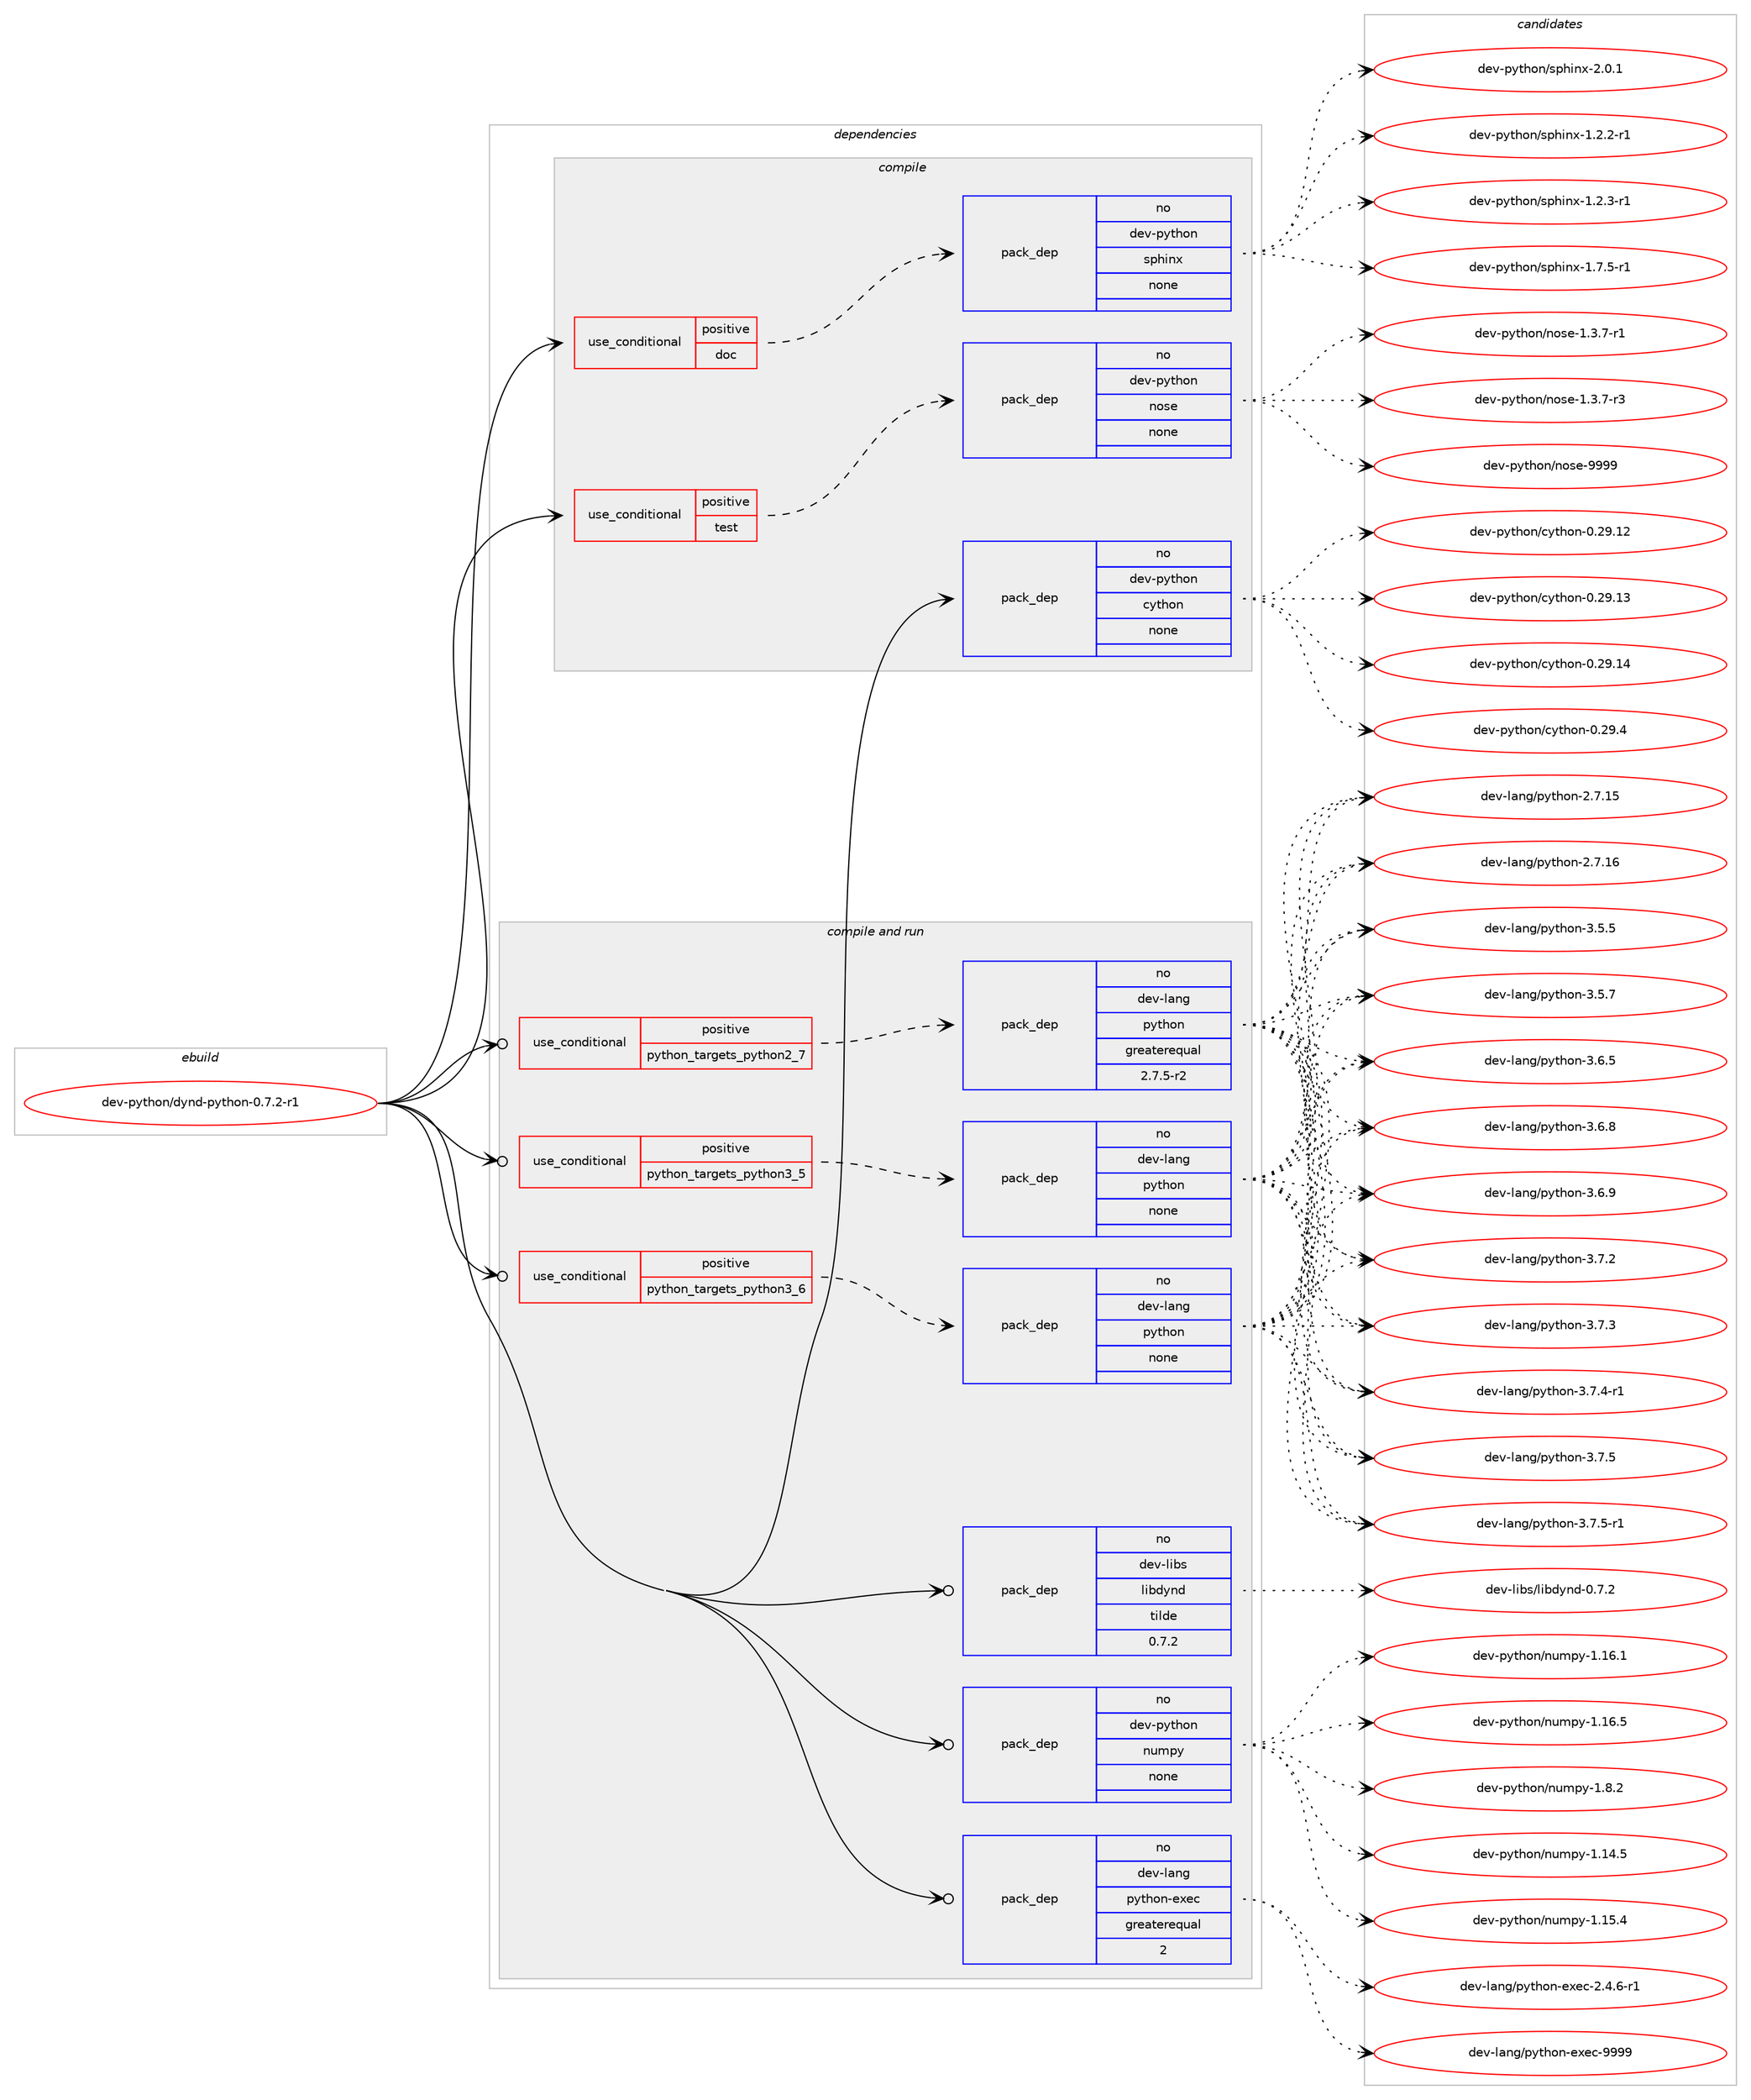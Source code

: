 digraph prolog {

# *************
# Graph options
# *************

newrank=true;
concentrate=true;
compound=true;
graph [rankdir=LR,fontname=Helvetica,fontsize=10,ranksep=1.5];#, ranksep=2.5, nodesep=0.2];
edge  [arrowhead=vee];
node  [fontname=Helvetica,fontsize=10];

# **********
# The ebuild
# **********

subgraph cluster_leftcol {
color=gray;
rank=same;
label=<<i>ebuild</i>>;
id [label="dev-python/dynd-python-0.7.2-r1", color=red, width=4, href="../dev-python/dynd-python-0.7.2-r1.svg"];
}

# ****************
# The dependencies
# ****************

subgraph cluster_midcol {
color=gray;
label=<<i>dependencies</i>>;
subgraph cluster_compile {
fillcolor="#eeeeee";
style=filled;
label=<<i>compile</i>>;
subgraph cond138889 {
dependency603015 [label=<<TABLE BORDER="0" CELLBORDER="1" CELLSPACING="0" CELLPADDING="4"><TR><TD ROWSPAN="3" CELLPADDING="10">use_conditional</TD></TR><TR><TD>positive</TD></TR><TR><TD>doc</TD></TR></TABLE>>, shape=none, color=red];
subgraph pack452331 {
dependency603016 [label=<<TABLE BORDER="0" CELLBORDER="1" CELLSPACING="0" CELLPADDING="4" WIDTH="220"><TR><TD ROWSPAN="6" CELLPADDING="30">pack_dep</TD></TR><TR><TD WIDTH="110">no</TD></TR><TR><TD>dev-python</TD></TR><TR><TD>sphinx</TD></TR><TR><TD>none</TD></TR><TR><TD></TD></TR></TABLE>>, shape=none, color=blue];
}
dependency603015:e -> dependency603016:w [weight=20,style="dashed",arrowhead="vee"];
}
id:e -> dependency603015:w [weight=20,style="solid",arrowhead="vee"];
subgraph cond138890 {
dependency603017 [label=<<TABLE BORDER="0" CELLBORDER="1" CELLSPACING="0" CELLPADDING="4"><TR><TD ROWSPAN="3" CELLPADDING="10">use_conditional</TD></TR><TR><TD>positive</TD></TR><TR><TD>test</TD></TR></TABLE>>, shape=none, color=red];
subgraph pack452332 {
dependency603018 [label=<<TABLE BORDER="0" CELLBORDER="1" CELLSPACING="0" CELLPADDING="4" WIDTH="220"><TR><TD ROWSPAN="6" CELLPADDING="30">pack_dep</TD></TR><TR><TD WIDTH="110">no</TD></TR><TR><TD>dev-python</TD></TR><TR><TD>nose</TD></TR><TR><TD>none</TD></TR><TR><TD></TD></TR></TABLE>>, shape=none, color=blue];
}
dependency603017:e -> dependency603018:w [weight=20,style="dashed",arrowhead="vee"];
}
id:e -> dependency603017:w [weight=20,style="solid",arrowhead="vee"];
subgraph pack452333 {
dependency603019 [label=<<TABLE BORDER="0" CELLBORDER="1" CELLSPACING="0" CELLPADDING="4" WIDTH="220"><TR><TD ROWSPAN="6" CELLPADDING="30">pack_dep</TD></TR><TR><TD WIDTH="110">no</TD></TR><TR><TD>dev-python</TD></TR><TR><TD>cython</TD></TR><TR><TD>none</TD></TR><TR><TD></TD></TR></TABLE>>, shape=none, color=blue];
}
id:e -> dependency603019:w [weight=20,style="solid",arrowhead="vee"];
}
subgraph cluster_compileandrun {
fillcolor="#eeeeee";
style=filled;
label=<<i>compile and run</i>>;
subgraph cond138891 {
dependency603020 [label=<<TABLE BORDER="0" CELLBORDER="1" CELLSPACING="0" CELLPADDING="4"><TR><TD ROWSPAN="3" CELLPADDING="10">use_conditional</TD></TR><TR><TD>positive</TD></TR><TR><TD>python_targets_python2_7</TD></TR></TABLE>>, shape=none, color=red];
subgraph pack452334 {
dependency603021 [label=<<TABLE BORDER="0" CELLBORDER="1" CELLSPACING="0" CELLPADDING="4" WIDTH="220"><TR><TD ROWSPAN="6" CELLPADDING="30">pack_dep</TD></TR><TR><TD WIDTH="110">no</TD></TR><TR><TD>dev-lang</TD></TR><TR><TD>python</TD></TR><TR><TD>greaterequal</TD></TR><TR><TD>2.7.5-r2</TD></TR></TABLE>>, shape=none, color=blue];
}
dependency603020:e -> dependency603021:w [weight=20,style="dashed",arrowhead="vee"];
}
id:e -> dependency603020:w [weight=20,style="solid",arrowhead="odotvee"];
subgraph cond138892 {
dependency603022 [label=<<TABLE BORDER="0" CELLBORDER="1" CELLSPACING="0" CELLPADDING="4"><TR><TD ROWSPAN="3" CELLPADDING="10">use_conditional</TD></TR><TR><TD>positive</TD></TR><TR><TD>python_targets_python3_5</TD></TR></TABLE>>, shape=none, color=red];
subgraph pack452335 {
dependency603023 [label=<<TABLE BORDER="0" CELLBORDER="1" CELLSPACING="0" CELLPADDING="4" WIDTH="220"><TR><TD ROWSPAN="6" CELLPADDING="30">pack_dep</TD></TR><TR><TD WIDTH="110">no</TD></TR><TR><TD>dev-lang</TD></TR><TR><TD>python</TD></TR><TR><TD>none</TD></TR><TR><TD></TD></TR></TABLE>>, shape=none, color=blue];
}
dependency603022:e -> dependency603023:w [weight=20,style="dashed",arrowhead="vee"];
}
id:e -> dependency603022:w [weight=20,style="solid",arrowhead="odotvee"];
subgraph cond138893 {
dependency603024 [label=<<TABLE BORDER="0" CELLBORDER="1" CELLSPACING="0" CELLPADDING="4"><TR><TD ROWSPAN="3" CELLPADDING="10">use_conditional</TD></TR><TR><TD>positive</TD></TR><TR><TD>python_targets_python3_6</TD></TR></TABLE>>, shape=none, color=red];
subgraph pack452336 {
dependency603025 [label=<<TABLE BORDER="0" CELLBORDER="1" CELLSPACING="0" CELLPADDING="4" WIDTH="220"><TR><TD ROWSPAN="6" CELLPADDING="30">pack_dep</TD></TR><TR><TD WIDTH="110">no</TD></TR><TR><TD>dev-lang</TD></TR><TR><TD>python</TD></TR><TR><TD>none</TD></TR><TR><TD></TD></TR></TABLE>>, shape=none, color=blue];
}
dependency603024:e -> dependency603025:w [weight=20,style="dashed",arrowhead="vee"];
}
id:e -> dependency603024:w [weight=20,style="solid",arrowhead="odotvee"];
subgraph pack452337 {
dependency603026 [label=<<TABLE BORDER="0" CELLBORDER="1" CELLSPACING="0" CELLPADDING="4" WIDTH="220"><TR><TD ROWSPAN="6" CELLPADDING="30">pack_dep</TD></TR><TR><TD WIDTH="110">no</TD></TR><TR><TD>dev-lang</TD></TR><TR><TD>python-exec</TD></TR><TR><TD>greaterequal</TD></TR><TR><TD>2</TD></TR></TABLE>>, shape=none, color=blue];
}
id:e -> dependency603026:w [weight=20,style="solid",arrowhead="odotvee"];
subgraph pack452338 {
dependency603027 [label=<<TABLE BORDER="0" CELLBORDER="1" CELLSPACING="0" CELLPADDING="4" WIDTH="220"><TR><TD ROWSPAN="6" CELLPADDING="30">pack_dep</TD></TR><TR><TD WIDTH="110">no</TD></TR><TR><TD>dev-libs</TD></TR><TR><TD>libdynd</TD></TR><TR><TD>tilde</TD></TR><TR><TD>0.7.2</TD></TR></TABLE>>, shape=none, color=blue];
}
id:e -> dependency603027:w [weight=20,style="solid",arrowhead="odotvee"];
subgraph pack452339 {
dependency603028 [label=<<TABLE BORDER="0" CELLBORDER="1" CELLSPACING="0" CELLPADDING="4" WIDTH="220"><TR><TD ROWSPAN="6" CELLPADDING="30">pack_dep</TD></TR><TR><TD WIDTH="110">no</TD></TR><TR><TD>dev-python</TD></TR><TR><TD>numpy</TD></TR><TR><TD>none</TD></TR><TR><TD></TD></TR></TABLE>>, shape=none, color=blue];
}
id:e -> dependency603028:w [weight=20,style="solid",arrowhead="odotvee"];
}
subgraph cluster_run {
fillcolor="#eeeeee";
style=filled;
label=<<i>run</i>>;
}
}

# **************
# The candidates
# **************

subgraph cluster_choices {
rank=same;
color=gray;
label=<<i>candidates</i>>;

subgraph choice452331 {
color=black;
nodesep=1;
choice10010111845112121116104111110471151121041051101204549465046504511449 [label="dev-python/sphinx-1.2.2-r1", color=red, width=4,href="../dev-python/sphinx-1.2.2-r1.svg"];
choice10010111845112121116104111110471151121041051101204549465046514511449 [label="dev-python/sphinx-1.2.3-r1", color=red, width=4,href="../dev-python/sphinx-1.2.3-r1.svg"];
choice10010111845112121116104111110471151121041051101204549465546534511449 [label="dev-python/sphinx-1.7.5-r1", color=red, width=4,href="../dev-python/sphinx-1.7.5-r1.svg"];
choice1001011184511212111610411111047115112104105110120455046484649 [label="dev-python/sphinx-2.0.1", color=red, width=4,href="../dev-python/sphinx-2.0.1.svg"];
dependency603016:e -> choice10010111845112121116104111110471151121041051101204549465046504511449:w [style=dotted,weight="100"];
dependency603016:e -> choice10010111845112121116104111110471151121041051101204549465046514511449:w [style=dotted,weight="100"];
dependency603016:e -> choice10010111845112121116104111110471151121041051101204549465546534511449:w [style=dotted,weight="100"];
dependency603016:e -> choice1001011184511212111610411111047115112104105110120455046484649:w [style=dotted,weight="100"];
}
subgraph choice452332 {
color=black;
nodesep=1;
choice10010111845112121116104111110471101111151014549465146554511449 [label="dev-python/nose-1.3.7-r1", color=red, width=4,href="../dev-python/nose-1.3.7-r1.svg"];
choice10010111845112121116104111110471101111151014549465146554511451 [label="dev-python/nose-1.3.7-r3", color=red, width=4,href="../dev-python/nose-1.3.7-r3.svg"];
choice10010111845112121116104111110471101111151014557575757 [label="dev-python/nose-9999", color=red, width=4,href="../dev-python/nose-9999.svg"];
dependency603018:e -> choice10010111845112121116104111110471101111151014549465146554511449:w [style=dotted,weight="100"];
dependency603018:e -> choice10010111845112121116104111110471101111151014549465146554511451:w [style=dotted,weight="100"];
dependency603018:e -> choice10010111845112121116104111110471101111151014557575757:w [style=dotted,weight="100"];
}
subgraph choice452333 {
color=black;
nodesep=1;
choice1001011184511212111610411111047991211161041111104548465057464950 [label="dev-python/cython-0.29.12", color=red, width=4,href="../dev-python/cython-0.29.12.svg"];
choice1001011184511212111610411111047991211161041111104548465057464951 [label="dev-python/cython-0.29.13", color=red, width=4,href="../dev-python/cython-0.29.13.svg"];
choice1001011184511212111610411111047991211161041111104548465057464952 [label="dev-python/cython-0.29.14", color=red, width=4,href="../dev-python/cython-0.29.14.svg"];
choice10010111845112121116104111110479912111610411111045484650574652 [label="dev-python/cython-0.29.4", color=red, width=4,href="../dev-python/cython-0.29.4.svg"];
dependency603019:e -> choice1001011184511212111610411111047991211161041111104548465057464950:w [style=dotted,weight="100"];
dependency603019:e -> choice1001011184511212111610411111047991211161041111104548465057464951:w [style=dotted,weight="100"];
dependency603019:e -> choice1001011184511212111610411111047991211161041111104548465057464952:w [style=dotted,weight="100"];
dependency603019:e -> choice10010111845112121116104111110479912111610411111045484650574652:w [style=dotted,weight="100"];
}
subgraph choice452334 {
color=black;
nodesep=1;
choice10010111845108971101034711212111610411111045504655464953 [label="dev-lang/python-2.7.15", color=red, width=4,href="../dev-lang/python-2.7.15.svg"];
choice10010111845108971101034711212111610411111045504655464954 [label="dev-lang/python-2.7.16", color=red, width=4,href="../dev-lang/python-2.7.16.svg"];
choice100101118451089711010347112121116104111110455146534653 [label="dev-lang/python-3.5.5", color=red, width=4,href="../dev-lang/python-3.5.5.svg"];
choice100101118451089711010347112121116104111110455146534655 [label="dev-lang/python-3.5.7", color=red, width=4,href="../dev-lang/python-3.5.7.svg"];
choice100101118451089711010347112121116104111110455146544653 [label="dev-lang/python-3.6.5", color=red, width=4,href="../dev-lang/python-3.6.5.svg"];
choice100101118451089711010347112121116104111110455146544656 [label="dev-lang/python-3.6.8", color=red, width=4,href="../dev-lang/python-3.6.8.svg"];
choice100101118451089711010347112121116104111110455146544657 [label="dev-lang/python-3.6.9", color=red, width=4,href="../dev-lang/python-3.6.9.svg"];
choice100101118451089711010347112121116104111110455146554650 [label="dev-lang/python-3.7.2", color=red, width=4,href="../dev-lang/python-3.7.2.svg"];
choice100101118451089711010347112121116104111110455146554651 [label="dev-lang/python-3.7.3", color=red, width=4,href="../dev-lang/python-3.7.3.svg"];
choice1001011184510897110103471121211161041111104551465546524511449 [label="dev-lang/python-3.7.4-r1", color=red, width=4,href="../dev-lang/python-3.7.4-r1.svg"];
choice100101118451089711010347112121116104111110455146554653 [label="dev-lang/python-3.7.5", color=red, width=4,href="../dev-lang/python-3.7.5.svg"];
choice1001011184510897110103471121211161041111104551465546534511449 [label="dev-lang/python-3.7.5-r1", color=red, width=4,href="../dev-lang/python-3.7.5-r1.svg"];
dependency603021:e -> choice10010111845108971101034711212111610411111045504655464953:w [style=dotted,weight="100"];
dependency603021:e -> choice10010111845108971101034711212111610411111045504655464954:w [style=dotted,weight="100"];
dependency603021:e -> choice100101118451089711010347112121116104111110455146534653:w [style=dotted,weight="100"];
dependency603021:e -> choice100101118451089711010347112121116104111110455146534655:w [style=dotted,weight="100"];
dependency603021:e -> choice100101118451089711010347112121116104111110455146544653:w [style=dotted,weight="100"];
dependency603021:e -> choice100101118451089711010347112121116104111110455146544656:w [style=dotted,weight="100"];
dependency603021:e -> choice100101118451089711010347112121116104111110455146544657:w [style=dotted,weight="100"];
dependency603021:e -> choice100101118451089711010347112121116104111110455146554650:w [style=dotted,weight="100"];
dependency603021:e -> choice100101118451089711010347112121116104111110455146554651:w [style=dotted,weight="100"];
dependency603021:e -> choice1001011184510897110103471121211161041111104551465546524511449:w [style=dotted,weight="100"];
dependency603021:e -> choice100101118451089711010347112121116104111110455146554653:w [style=dotted,weight="100"];
dependency603021:e -> choice1001011184510897110103471121211161041111104551465546534511449:w [style=dotted,weight="100"];
}
subgraph choice452335 {
color=black;
nodesep=1;
choice10010111845108971101034711212111610411111045504655464953 [label="dev-lang/python-2.7.15", color=red, width=4,href="../dev-lang/python-2.7.15.svg"];
choice10010111845108971101034711212111610411111045504655464954 [label="dev-lang/python-2.7.16", color=red, width=4,href="../dev-lang/python-2.7.16.svg"];
choice100101118451089711010347112121116104111110455146534653 [label="dev-lang/python-3.5.5", color=red, width=4,href="../dev-lang/python-3.5.5.svg"];
choice100101118451089711010347112121116104111110455146534655 [label="dev-lang/python-3.5.7", color=red, width=4,href="../dev-lang/python-3.5.7.svg"];
choice100101118451089711010347112121116104111110455146544653 [label="dev-lang/python-3.6.5", color=red, width=4,href="../dev-lang/python-3.6.5.svg"];
choice100101118451089711010347112121116104111110455146544656 [label="dev-lang/python-3.6.8", color=red, width=4,href="../dev-lang/python-3.6.8.svg"];
choice100101118451089711010347112121116104111110455146544657 [label="dev-lang/python-3.6.9", color=red, width=4,href="../dev-lang/python-3.6.9.svg"];
choice100101118451089711010347112121116104111110455146554650 [label="dev-lang/python-3.7.2", color=red, width=4,href="../dev-lang/python-3.7.2.svg"];
choice100101118451089711010347112121116104111110455146554651 [label="dev-lang/python-3.7.3", color=red, width=4,href="../dev-lang/python-3.7.3.svg"];
choice1001011184510897110103471121211161041111104551465546524511449 [label="dev-lang/python-3.7.4-r1", color=red, width=4,href="../dev-lang/python-3.7.4-r1.svg"];
choice100101118451089711010347112121116104111110455146554653 [label="dev-lang/python-3.7.5", color=red, width=4,href="../dev-lang/python-3.7.5.svg"];
choice1001011184510897110103471121211161041111104551465546534511449 [label="dev-lang/python-3.7.5-r1", color=red, width=4,href="../dev-lang/python-3.7.5-r1.svg"];
dependency603023:e -> choice10010111845108971101034711212111610411111045504655464953:w [style=dotted,weight="100"];
dependency603023:e -> choice10010111845108971101034711212111610411111045504655464954:w [style=dotted,weight="100"];
dependency603023:e -> choice100101118451089711010347112121116104111110455146534653:w [style=dotted,weight="100"];
dependency603023:e -> choice100101118451089711010347112121116104111110455146534655:w [style=dotted,weight="100"];
dependency603023:e -> choice100101118451089711010347112121116104111110455146544653:w [style=dotted,weight="100"];
dependency603023:e -> choice100101118451089711010347112121116104111110455146544656:w [style=dotted,weight="100"];
dependency603023:e -> choice100101118451089711010347112121116104111110455146544657:w [style=dotted,weight="100"];
dependency603023:e -> choice100101118451089711010347112121116104111110455146554650:w [style=dotted,weight="100"];
dependency603023:e -> choice100101118451089711010347112121116104111110455146554651:w [style=dotted,weight="100"];
dependency603023:e -> choice1001011184510897110103471121211161041111104551465546524511449:w [style=dotted,weight="100"];
dependency603023:e -> choice100101118451089711010347112121116104111110455146554653:w [style=dotted,weight="100"];
dependency603023:e -> choice1001011184510897110103471121211161041111104551465546534511449:w [style=dotted,weight="100"];
}
subgraph choice452336 {
color=black;
nodesep=1;
choice10010111845108971101034711212111610411111045504655464953 [label="dev-lang/python-2.7.15", color=red, width=4,href="../dev-lang/python-2.7.15.svg"];
choice10010111845108971101034711212111610411111045504655464954 [label="dev-lang/python-2.7.16", color=red, width=4,href="../dev-lang/python-2.7.16.svg"];
choice100101118451089711010347112121116104111110455146534653 [label="dev-lang/python-3.5.5", color=red, width=4,href="../dev-lang/python-3.5.5.svg"];
choice100101118451089711010347112121116104111110455146534655 [label="dev-lang/python-3.5.7", color=red, width=4,href="../dev-lang/python-3.5.7.svg"];
choice100101118451089711010347112121116104111110455146544653 [label="dev-lang/python-3.6.5", color=red, width=4,href="../dev-lang/python-3.6.5.svg"];
choice100101118451089711010347112121116104111110455146544656 [label="dev-lang/python-3.6.8", color=red, width=4,href="../dev-lang/python-3.6.8.svg"];
choice100101118451089711010347112121116104111110455146544657 [label="dev-lang/python-3.6.9", color=red, width=4,href="../dev-lang/python-3.6.9.svg"];
choice100101118451089711010347112121116104111110455146554650 [label="dev-lang/python-3.7.2", color=red, width=4,href="../dev-lang/python-3.7.2.svg"];
choice100101118451089711010347112121116104111110455146554651 [label="dev-lang/python-3.7.3", color=red, width=4,href="../dev-lang/python-3.7.3.svg"];
choice1001011184510897110103471121211161041111104551465546524511449 [label="dev-lang/python-3.7.4-r1", color=red, width=4,href="../dev-lang/python-3.7.4-r1.svg"];
choice100101118451089711010347112121116104111110455146554653 [label="dev-lang/python-3.7.5", color=red, width=4,href="../dev-lang/python-3.7.5.svg"];
choice1001011184510897110103471121211161041111104551465546534511449 [label="dev-lang/python-3.7.5-r1", color=red, width=4,href="../dev-lang/python-3.7.5-r1.svg"];
dependency603025:e -> choice10010111845108971101034711212111610411111045504655464953:w [style=dotted,weight="100"];
dependency603025:e -> choice10010111845108971101034711212111610411111045504655464954:w [style=dotted,weight="100"];
dependency603025:e -> choice100101118451089711010347112121116104111110455146534653:w [style=dotted,weight="100"];
dependency603025:e -> choice100101118451089711010347112121116104111110455146534655:w [style=dotted,weight="100"];
dependency603025:e -> choice100101118451089711010347112121116104111110455146544653:w [style=dotted,weight="100"];
dependency603025:e -> choice100101118451089711010347112121116104111110455146544656:w [style=dotted,weight="100"];
dependency603025:e -> choice100101118451089711010347112121116104111110455146544657:w [style=dotted,weight="100"];
dependency603025:e -> choice100101118451089711010347112121116104111110455146554650:w [style=dotted,weight="100"];
dependency603025:e -> choice100101118451089711010347112121116104111110455146554651:w [style=dotted,weight="100"];
dependency603025:e -> choice1001011184510897110103471121211161041111104551465546524511449:w [style=dotted,weight="100"];
dependency603025:e -> choice100101118451089711010347112121116104111110455146554653:w [style=dotted,weight="100"];
dependency603025:e -> choice1001011184510897110103471121211161041111104551465546534511449:w [style=dotted,weight="100"];
}
subgraph choice452337 {
color=black;
nodesep=1;
choice10010111845108971101034711212111610411111045101120101994550465246544511449 [label="dev-lang/python-exec-2.4.6-r1", color=red, width=4,href="../dev-lang/python-exec-2.4.6-r1.svg"];
choice10010111845108971101034711212111610411111045101120101994557575757 [label="dev-lang/python-exec-9999", color=red, width=4,href="../dev-lang/python-exec-9999.svg"];
dependency603026:e -> choice10010111845108971101034711212111610411111045101120101994550465246544511449:w [style=dotted,weight="100"];
dependency603026:e -> choice10010111845108971101034711212111610411111045101120101994557575757:w [style=dotted,weight="100"];
}
subgraph choice452338 {
color=black;
nodesep=1;
choice10010111845108105981154710810598100121110100454846554650 [label="dev-libs/libdynd-0.7.2", color=red, width=4,href="../dev-libs/libdynd-0.7.2.svg"];
dependency603027:e -> choice10010111845108105981154710810598100121110100454846554650:w [style=dotted,weight="100"];
}
subgraph choice452339 {
color=black;
nodesep=1;
choice100101118451121211161041111104711011710911212145494649524653 [label="dev-python/numpy-1.14.5", color=red, width=4,href="../dev-python/numpy-1.14.5.svg"];
choice100101118451121211161041111104711011710911212145494649534652 [label="dev-python/numpy-1.15.4", color=red, width=4,href="../dev-python/numpy-1.15.4.svg"];
choice100101118451121211161041111104711011710911212145494649544649 [label="dev-python/numpy-1.16.1", color=red, width=4,href="../dev-python/numpy-1.16.1.svg"];
choice100101118451121211161041111104711011710911212145494649544653 [label="dev-python/numpy-1.16.5", color=red, width=4,href="../dev-python/numpy-1.16.5.svg"];
choice1001011184511212111610411111047110117109112121454946564650 [label="dev-python/numpy-1.8.2", color=red, width=4,href="../dev-python/numpy-1.8.2.svg"];
dependency603028:e -> choice100101118451121211161041111104711011710911212145494649524653:w [style=dotted,weight="100"];
dependency603028:e -> choice100101118451121211161041111104711011710911212145494649534652:w [style=dotted,weight="100"];
dependency603028:e -> choice100101118451121211161041111104711011710911212145494649544649:w [style=dotted,weight="100"];
dependency603028:e -> choice100101118451121211161041111104711011710911212145494649544653:w [style=dotted,weight="100"];
dependency603028:e -> choice1001011184511212111610411111047110117109112121454946564650:w [style=dotted,weight="100"];
}
}

}
